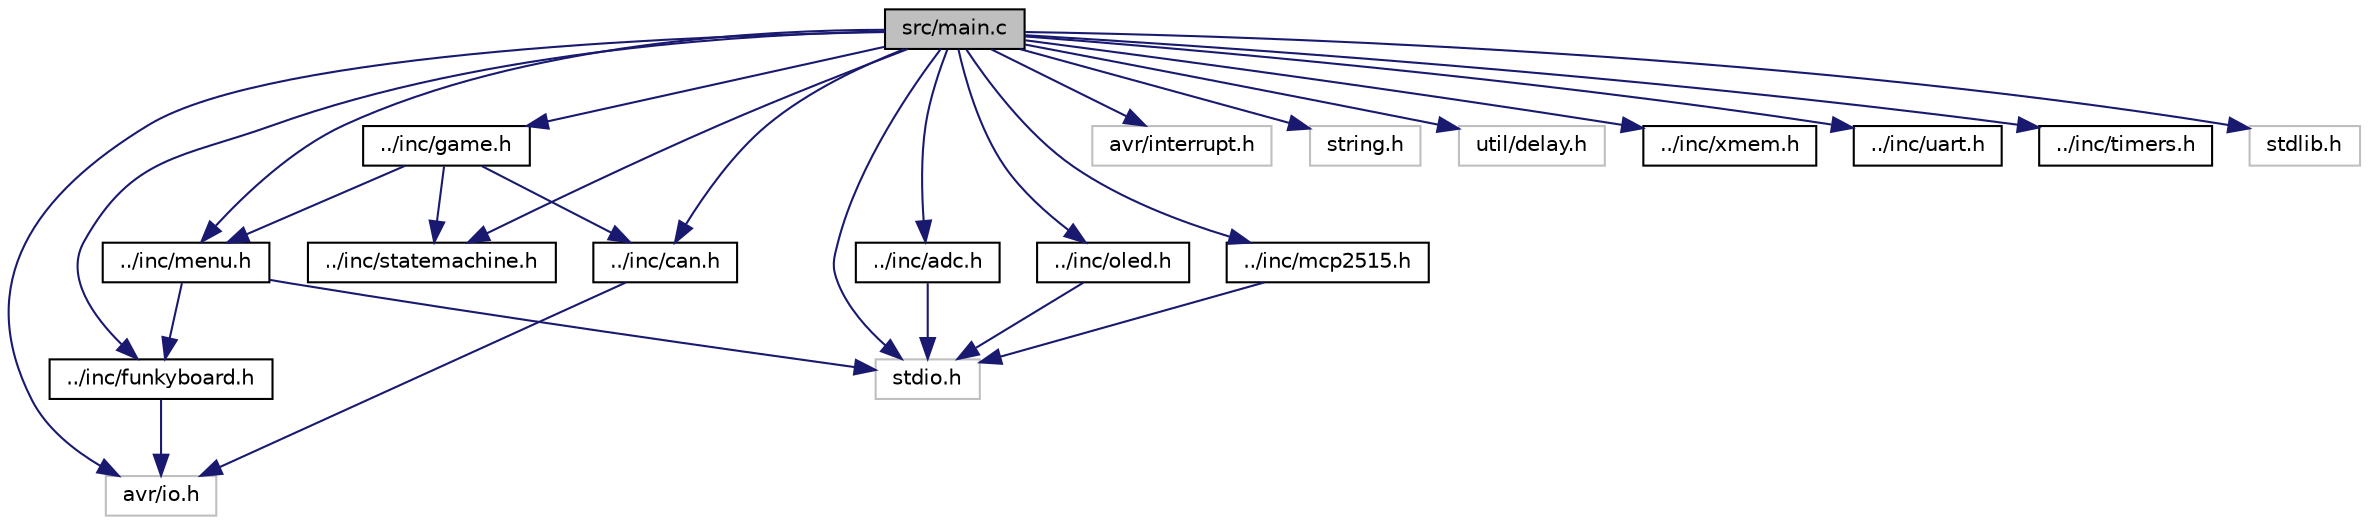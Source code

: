 digraph "src/main.c"
{
  edge [fontname="Helvetica",fontsize="10",labelfontname="Helvetica",labelfontsize="10"];
  node [fontname="Helvetica",fontsize="10",shape=record];
  Node0 [label="src/main.c",height=0.2,width=0.4,color="black", fillcolor="grey75", style="filled", fontcolor="black"];
  Node0 -> Node1 [color="midnightblue",fontsize="10",style="solid",fontname="Helvetica"];
  Node1 [label="avr/io.h",height=0.2,width=0.4,color="grey75", fillcolor="white", style="filled"];
  Node0 -> Node2 [color="midnightblue",fontsize="10",style="solid",fontname="Helvetica"];
  Node2 [label="avr/interrupt.h",height=0.2,width=0.4,color="grey75", fillcolor="white", style="filled"];
  Node0 -> Node3 [color="midnightblue",fontsize="10",style="solid",fontname="Helvetica"];
  Node3 [label="stdio.h",height=0.2,width=0.4,color="grey75", fillcolor="white", style="filled"];
  Node0 -> Node4 [color="midnightblue",fontsize="10",style="solid",fontname="Helvetica"];
  Node4 [label="string.h",height=0.2,width=0.4,color="grey75", fillcolor="white", style="filled"];
  Node0 -> Node5 [color="midnightblue",fontsize="10",style="solid",fontname="Helvetica"];
  Node5 [label="util/delay.h",height=0.2,width=0.4,color="grey75", fillcolor="white", style="filled"];
  Node0 -> Node6 [color="midnightblue",fontsize="10",style="solid",fontname="Helvetica"];
  Node6 [label="../inc/xmem.h",height=0.2,width=0.4,color="black", fillcolor="white", style="filled",URL="$xmem_8h_source.html"];
  Node0 -> Node7 [color="midnightblue",fontsize="10",style="solid",fontname="Helvetica"];
  Node7 [label="../inc/uart.h",height=0.2,width=0.4,color="black", fillcolor="white", style="filled",URL="$uart_8h_source.html"];
  Node0 -> Node8 [color="midnightblue",fontsize="10",style="solid",fontname="Helvetica"];
  Node8 [label="../inc/adc.h",height=0.2,width=0.4,color="black", fillcolor="white", style="filled",URL="$adc_8h.html",tooltip="Library for reading values through ADC. "];
  Node8 -> Node3 [color="midnightblue",fontsize="10",style="solid",fontname="Helvetica"];
  Node0 -> Node9 [color="midnightblue",fontsize="10",style="solid",fontname="Helvetica"];
  Node9 [label="../inc/funkyboard.h",height=0.2,width=0.4,color="black", fillcolor="white", style="filled",URL="$funkyboard_8h.html",tooltip="Library for communicating with multifunction board. "];
  Node9 -> Node1 [color="midnightblue",fontsize="10",style="solid",fontname="Helvetica"];
  Node0 -> Node10 [color="midnightblue",fontsize="10",style="solid",fontname="Helvetica"];
  Node10 [label="../inc/oled.h",height=0.2,width=0.4,color="black", fillcolor="white", style="filled",URL="$oled_8h.html",tooltip="Library for communicating and controlling oled. "];
  Node10 -> Node3 [color="midnightblue",fontsize="10",style="solid",fontname="Helvetica"];
  Node0 -> Node11 [color="midnightblue",fontsize="10",style="solid",fontname="Helvetica"];
  Node11 [label="../inc/menu.h",height=0.2,width=0.4,color="black", fillcolor="white", style="filled",URL="$menu_8h.html",tooltip="Library for updating menu on oled. "];
  Node11 -> Node3 [color="midnightblue",fontsize="10",style="solid",fontname="Helvetica"];
  Node11 -> Node9 [color="midnightblue",fontsize="10",style="solid",fontname="Helvetica"];
  Node0 -> Node12 [color="midnightblue",fontsize="10",style="solid",fontname="Helvetica"];
  Node12 [label="../inc/timers.h",height=0.2,width=0.4,color="black", fillcolor="white", style="filled",URL="$timers_8h.html",tooltip="Library containing timers necessary for the ADC. "];
  Node0 -> Node13 [color="midnightblue",fontsize="10",style="solid",fontname="Helvetica"];
  Node13 [label="../inc/statemachine.h",height=0.2,width=0.4,color="black", fillcolor="white", style="filled",URL="$statemachine_8h.html",tooltip="Library for keeping track of states and state-transitions for game play. "];
  Node0 -> Node14 [color="midnightblue",fontsize="10",style="solid",fontname="Helvetica"];
  Node14 [label="../inc/mcp2515.h",height=0.2,width=0.4,color="black", fillcolor="white", style="filled",URL="$mcp2515_8h.html",tooltip="Library communication and control of the MCP2515. "];
  Node14 -> Node3 [color="midnightblue",fontsize="10",style="solid",fontname="Helvetica"];
  Node0 -> Node15 [color="midnightblue",fontsize="10",style="solid",fontname="Helvetica"];
  Node15 [label="../inc/can.h",height=0.2,width=0.4,color="black", fillcolor="white", style="filled",URL="$can_8h.html",tooltip="Library for communicating over CAN. "];
  Node15 -> Node1 [color="midnightblue",fontsize="10",style="solid",fontname="Helvetica"];
  Node0 -> Node16 [color="midnightblue",fontsize="10",style="solid",fontname="Helvetica"];
  Node16 [label="../inc/game.h",height=0.2,width=0.4,color="black", fillcolor="white", style="filled",URL="$game_8h.html",tooltip="Library for running the actual game sequence. "];
  Node16 -> Node15 [color="midnightblue",fontsize="10",style="solid",fontname="Helvetica"];
  Node16 -> Node11 [color="midnightblue",fontsize="10",style="solid",fontname="Helvetica"];
  Node16 -> Node13 [color="midnightblue",fontsize="10",style="solid",fontname="Helvetica"];
  Node0 -> Node17 [color="midnightblue",fontsize="10",style="solid",fontname="Helvetica"];
  Node17 [label="stdlib.h",height=0.2,width=0.4,color="grey75", fillcolor="white", style="filled"];
}
